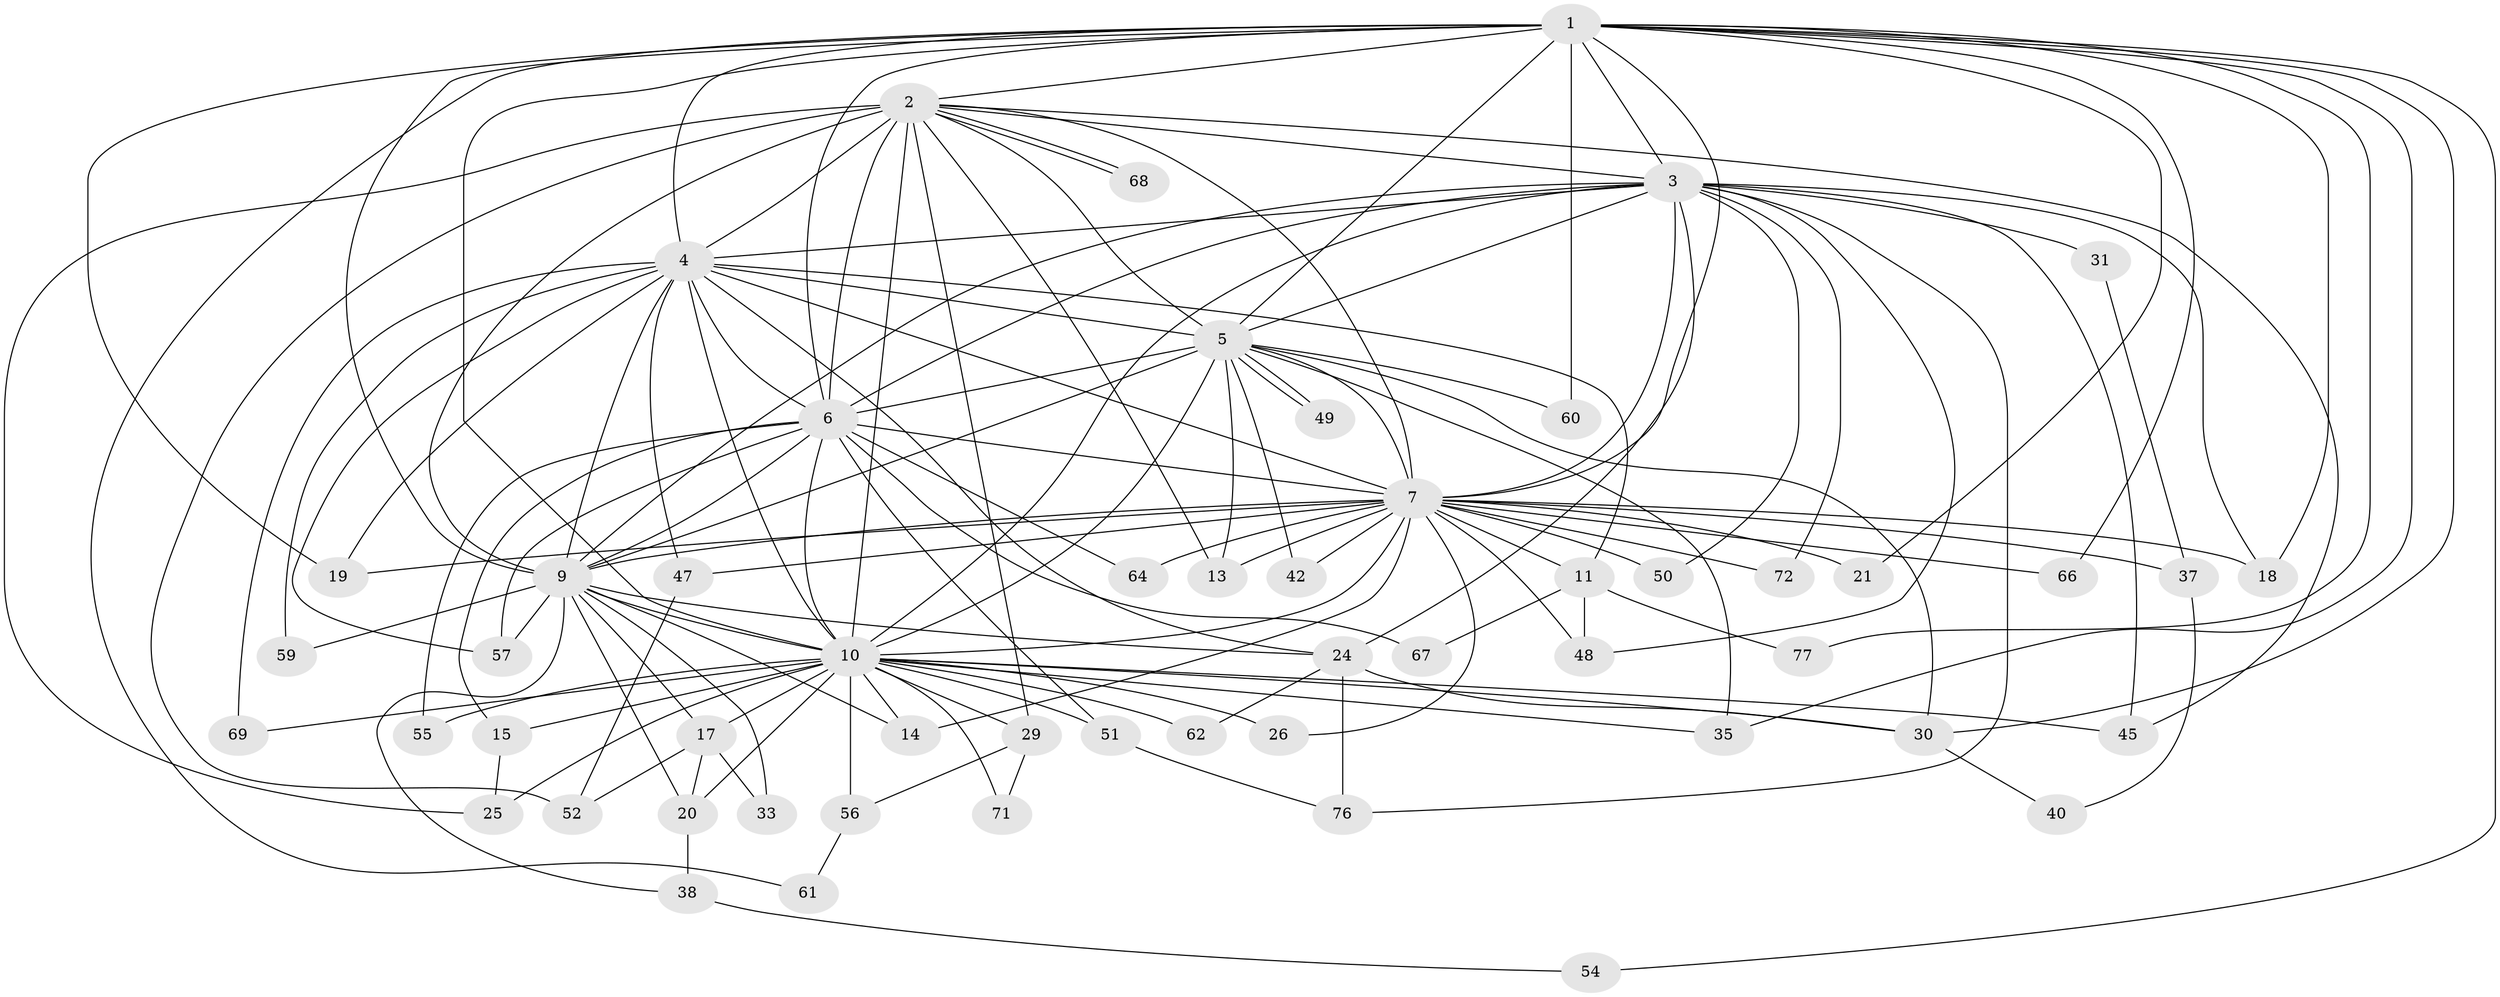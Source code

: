 // Generated by graph-tools (version 1.1) at 2025/23/03/03/25 07:23:42]
// undirected, 54 vertices, 140 edges
graph export_dot {
graph [start="1"]
  node [color=gray90,style=filled];
  1 [super="+74"];
  2 [super="+27"];
  3 [super="+16"];
  4 [super="+44"];
  5 [super="+41"];
  6 [super="+8"];
  7 [super="+12"];
  9 [super="+28"];
  10 [super="+23"];
  11 [super="+53"];
  13 [super="+43"];
  14 [super="+22"];
  15;
  17;
  18 [super="+39"];
  19 [super="+73"];
  20 [super="+36"];
  21;
  24 [super="+32"];
  25 [super="+63"];
  26;
  29;
  30 [super="+70"];
  31 [super="+34"];
  33;
  35 [super="+46"];
  37;
  38;
  40;
  42;
  45 [super="+65"];
  47;
  48;
  49;
  50;
  51;
  52 [super="+58"];
  54;
  55;
  56;
  57 [super="+75"];
  59;
  60;
  61;
  62;
  64;
  66;
  67;
  68;
  69;
  71;
  72;
  76 [super="+78"];
  77;
  1 -- 2;
  1 -- 3 [weight=2];
  1 -- 4;
  1 -- 5;
  1 -- 6 [weight=2];
  1 -- 7;
  1 -- 9;
  1 -- 10 [weight=2];
  1 -- 18;
  1 -- 19;
  1 -- 21;
  1 -- 30;
  1 -- 54;
  1 -- 60;
  1 -- 61;
  1 -- 66;
  1 -- 77;
  1 -- 35;
  2 -- 3;
  2 -- 4;
  2 -- 5;
  2 -- 6 [weight=3];
  2 -- 7;
  2 -- 9 [weight=2];
  2 -- 10;
  2 -- 45;
  2 -- 68;
  2 -- 68;
  2 -- 25;
  2 -- 52;
  2 -- 29;
  2 -- 13;
  3 -- 4;
  3 -- 5;
  3 -- 6 [weight=2];
  3 -- 7;
  3 -- 9;
  3 -- 10 [weight=2];
  3 -- 31 [weight=3];
  3 -- 72;
  3 -- 76;
  3 -- 45;
  3 -- 48;
  3 -- 50;
  3 -- 18;
  3 -- 24;
  4 -- 5;
  4 -- 6 [weight=2];
  4 -- 7;
  4 -- 9;
  4 -- 10;
  4 -- 11;
  4 -- 47;
  4 -- 69;
  4 -- 24;
  4 -- 59;
  4 -- 57;
  4 -- 19;
  5 -- 6 [weight=3];
  5 -- 7;
  5 -- 9;
  5 -- 10;
  5 -- 13;
  5 -- 30;
  5 -- 35;
  5 -- 49;
  5 -- 49;
  5 -- 60;
  5 -- 42;
  6 -- 7 [weight=2];
  6 -- 9 [weight=2];
  6 -- 10 [weight=2];
  6 -- 15;
  6 -- 51;
  6 -- 55;
  6 -- 57;
  6 -- 64;
  6 -- 67;
  7 -- 9;
  7 -- 10;
  7 -- 11;
  7 -- 13;
  7 -- 14;
  7 -- 18;
  7 -- 19;
  7 -- 21;
  7 -- 26;
  7 -- 37;
  7 -- 42;
  7 -- 47;
  7 -- 48;
  7 -- 50;
  7 -- 64;
  7 -- 66;
  7 -- 72;
  9 -- 10;
  9 -- 17;
  9 -- 20;
  9 -- 24;
  9 -- 33;
  9 -- 38;
  9 -- 57;
  9 -- 59;
  9 -- 14;
  10 -- 14;
  10 -- 15;
  10 -- 17;
  10 -- 20;
  10 -- 25;
  10 -- 29;
  10 -- 35;
  10 -- 45;
  10 -- 51;
  10 -- 55;
  10 -- 62;
  10 -- 69;
  10 -- 71;
  10 -- 56;
  10 -- 26;
  10 -- 30;
  11 -- 67;
  11 -- 77;
  11 -- 48;
  15 -- 25;
  17 -- 33;
  17 -- 52;
  17 -- 20;
  20 -- 38;
  24 -- 62;
  24 -- 76;
  24 -- 30;
  29 -- 56;
  29 -- 71;
  30 -- 40;
  31 -- 37;
  37 -- 40;
  38 -- 54;
  47 -- 52;
  51 -- 76;
  56 -- 61;
}
